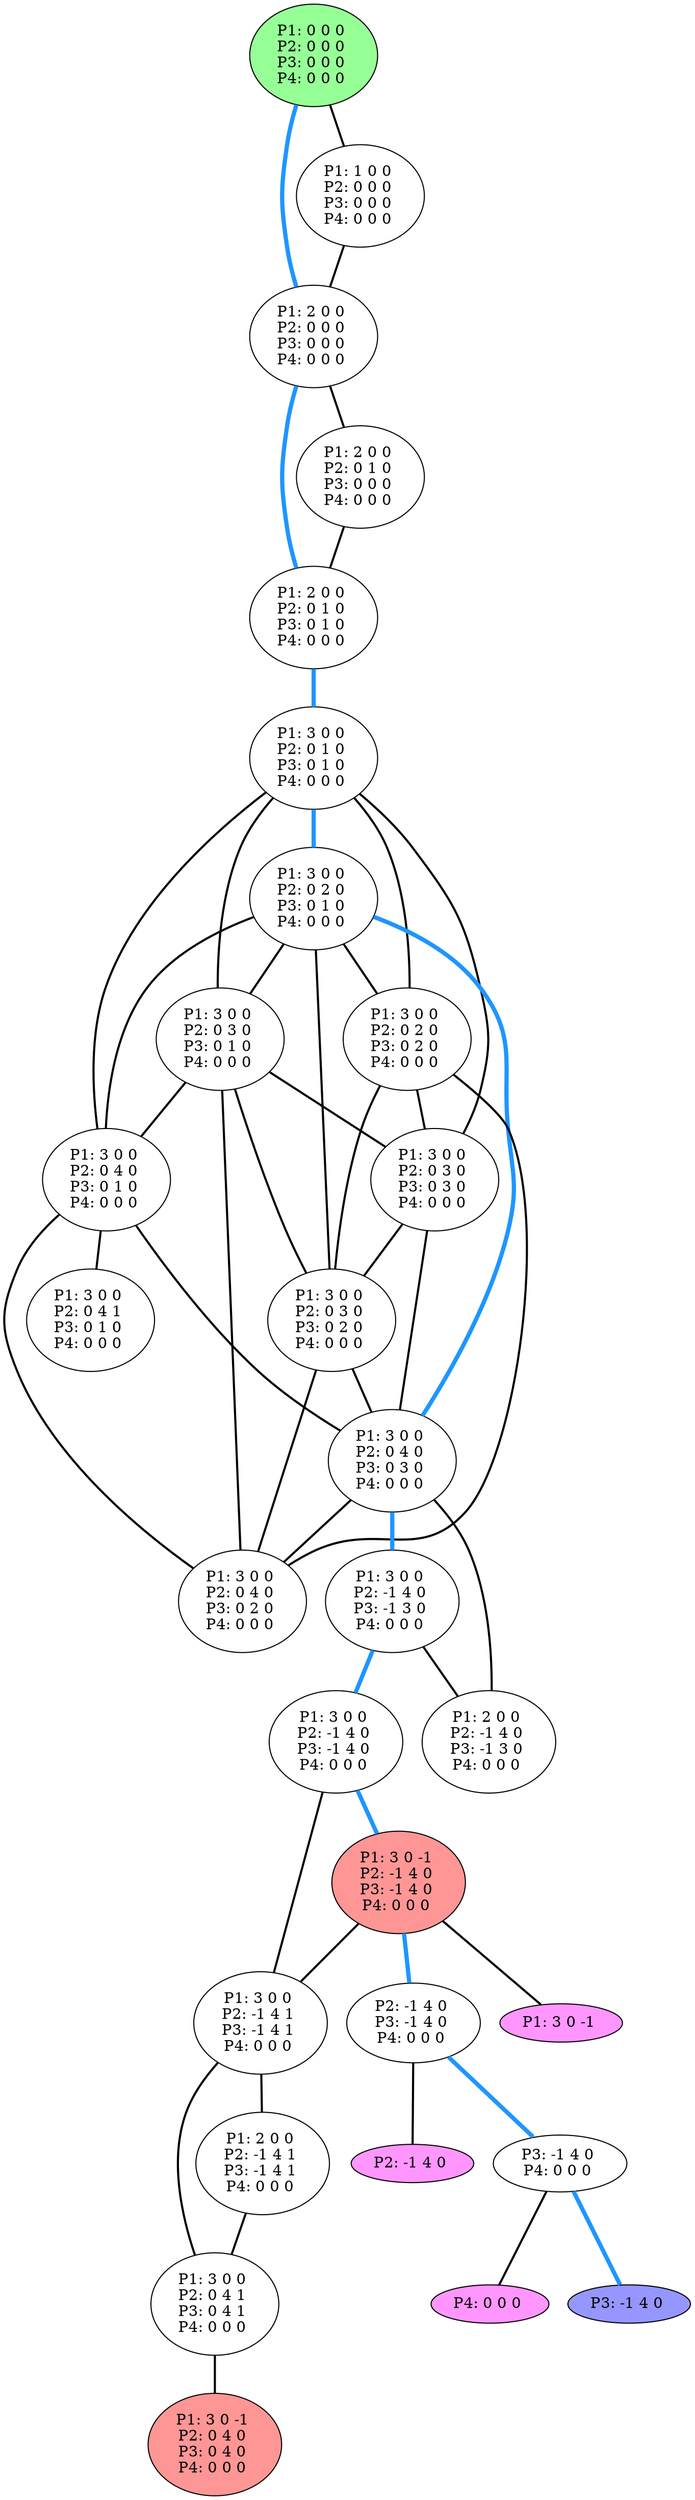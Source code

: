 graph G {
color = "black"
0 [label = "P1: 0 0 0 
P2: 0 0 0 
P3: 0 0 0 
P4: 0 0 0 
",  style="filled", fillcolor = "#96FF96"];
1 [label = "P1: 1 0 0 
P2: 0 0 0 
P3: 0 0 0 
P4: 0 0 0 
"];
2 [label = "P1: 2 0 0 
P2: 0 0 0 
P3: 0 0 0 
P4: 0 0 0 
"];
3 [label = "P1: 2 0 0 
P2: 0 1 0 
P3: 0 0 0 
P4: 0 0 0 
"];
4 [label = "P1: 2 0 0 
P2: 0 1 0 
P3: 0 1 0 
P4: 0 0 0 
"];
5 [label = "P1: 3 0 0 
P2: 0 1 0 
P3: 0 1 0 
P4: 0 0 0 
"];
6 [label = "P1: 3 0 0 
P2: 0 2 0 
P3: 0 1 0 
P4: 0 0 0 
"];
7 [label = "P1: 3 0 0 
P2: 0 3 0 
P3: 0 1 0 
P4: 0 0 0 
"];
8 [label = "P1: 3 0 0 
P2: 0 4 0 
P3: 0 1 0 
P4: 0 0 0 
"];
9 [label = "P1: 3 0 0 
P2: 0 2 0 
P3: 0 2 0 
P4: 0 0 0 
"];
10 [label = "P1: 3 0 0 
P2: 0 3 0 
P3: 0 3 0 
P4: 0 0 0 
"];
11 [label = "P1: 3 0 0 
P2: 0 3 0 
P3: 0 2 0 
P4: 0 0 0 
"];
12 [label = "P1: 3 0 0 
P2: 0 4 0 
P3: 0 3 0 
P4: 0 0 0 
"];
13 [label = "P1: 3 0 0 
P2: 0 4 0 
P3: 0 2 0 
P4: 0 0 0 
"];
14 [label = "P1: 3 0 0 
P2: 0 4 1 
P3: 0 1 0 
P4: 0 0 0 
"];
15 [label = "P1: 3 0 0 
P2: -1 4 0 
P3: -1 3 0 
P4: 0 0 0 
"];
16 [label = "P1: 2 0 0 
P2: -1 4 0 
P3: -1 3 0 
P4: 0 0 0 
"];
17 [label = "P1: 3 0 0 
P2: -1 4 0 
P3: -1 4 0 
P4: 0 0 0 
"];
18 [label = "P1: 3 0 -1 
P2: -1 4 0 
P3: -1 4 0 
P4: 0 0 0 
",  style="filled", fillcolor = "#FF9696"];
19 [label = "P1: 3 0 0 
P2: -1 4 1 
P3: -1 4 1 
P4: 0 0 0 
"];
20 [label = "P1: 2 0 0 
P2: -1 4 1 
P3: -1 4 1 
P4: 0 0 0 
"];
21 [label = "P1: 3 0 0 
P2: 0 4 1 
P3: 0 4 1 
P4: 0 0 0 
"];
22 [label = "P1: 3 0 -1 
P2: 0 4 0 
P3: 0 4 0 
P4: 0 0 0 
",  style="filled", fillcolor = "#FF9696"];
23 [label = "P1: 3 0 -1 
",  style="filled", fillcolor = "#FF96FF"];
24 [label = "P2: -1 4 0 
P3: -1 4 0 
P4: 0 0 0 
"];
25 [label = "P2: -1 4 0 
",  style="filled", fillcolor = "#FF96FF"];
26 [label = "P3: -1 4 0 
P4: 0 0 0 
"];
27 [label = "P3: -1 4 0 
", style="filled", fillcolor = "#9696FF"];
28 [label = "P4: 0 0 0 
",  style="filled", fillcolor = "#FF96FF"];
edge [style=bold];
0 -- 1 [color=black];
0 -- 2 [color="#1E96FF", penwidth=4.0];

1 -- 2 [color=black];

2 -- 3 [color=black];
2 -- 4 [color="#1E96FF", penwidth=4.0];

3 -- 4 [color=black];

4 -- 5 [color="#1E96FF", penwidth=4.0];

5 -- 6 [color="#1E96FF", penwidth=4.0];
5 -- 7 [color=black];
5 -- 8 [color=black];
5 -- 9 [color=black];
5 -- 10 [color=black];

6 -- 7 [color=black];
6 -- 8 [color=black];
6 -- 9 [color=black];
6 -- 11 [color=black];
6 -- 12 [color="#1E96FF", penwidth=4.0];

7 -- 8 [color=black];
7 -- 11 [color=black];
7 -- 10 [color=black];
7 -- 13 [color=black];

8 -- 14 [color=black];
8 -- 13 [color=black];
8 -- 12 [color=black];

9 -- 11 [color=black];
9 -- 13 [color=black];
9 -- 10 [color=black];

10 -- 12 [color=black];
10 -- 11 [color=black];

11 -- 13 [color=black];
11 -- 12 [color=black];

12 -- 13 [color=black];
12 -- 15 [color="#1E96FF", penwidth=4.0];
12 -- 16 [color=black];



15 -- 16 [color=black];
15 -- 17 [color="#1E96FF", penwidth=4.0];


17 -- 18 [color="#1E96FF", penwidth=4.0];
17 -- 19 [color=black];

18 -- 19 [color=black];
18 -- 24 [color="#1E96FF", penwidth=4.0];
18 -- 23 [color=black];

19 -- 20 [color=black];
19 -- 21 [color=black];

20 -- 21 [color=black];

21 -- 22 [color=black];


24 -- 26 [color="#1E96FF", penwidth=4.0];
24 -- 25 [color=black];

26 -- 28 [color=black];
26 -- 27 [color="#1E96FF", penwidth=4.0];

}
